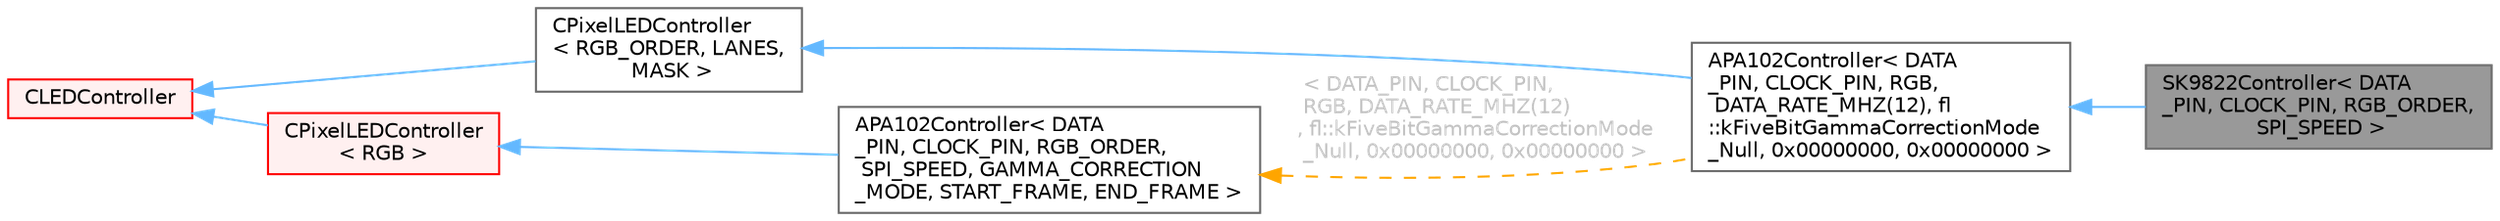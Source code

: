 digraph "SK9822Controller&lt; DATA_PIN, CLOCK_PIN, RGB_ORDER, SPI_SPEED &gt;"
{
 // LATEX_PDF_SIZE
  bgcolor="transparent";
  edge [fontname=Helvetica,fontsize=10,labelfontname=Helvetica,labelfontsize=10];
  node [fontname=Helvetica,fontsize=10,shape=box,height=0.2,width=0.4];
  rankdir="LR";
  Node1 [id="Node000001",label="SK9822Controller\< DATA\l_PIN, CLOCK_PIN, RGB_ORDER,\l SPI_SPEED \>",height=0.2,width=0.4,color="gray40", fillcolor="grey60", style="filled", fontcolor="black",tooltip="SK9822 controller class."];
  Node2 -> Node1 [id="edge1_Node000001_Node000002",dir="back",color="steelblue1",style="solid",tooltip=" "];
  Node2 [id="Node000002",label="APA102Controller\< DATA\l_PIN, CLOCK_PIN, RGB,\l DATA_RATE_MHZ(12), fl\l::kFiveBitGammaCorrectionMode\l_Null, 0x00000000, 0x00000000 \>",height=0.2,width=0.4,color="gray40", fillcolor="white", style="filled",URL="$df/d0d/group___clocked_chipsets.html",tooltip=" "];
  Node3 -> Node2 [id="edge2_Node000002_Node000003",dir="back",color="steelblue1",style="solid",tooltip=" "];
  Node3 [id="Node000003",label="CPixelLEDController\l\< RGB_ORDER, LANES,\l MASK \>",height=0.2,width=0.4,color="gray40", fillcolor="white", style="filled",URL="$d0/dc9/class_c_pixel_l_e_d_controller.html",tooltip="Template extension of the CLEDController class."];
  Node4 -> Node3 [id="edge3_Node000003_Node000004",dir="back",color="steelblue1",style="solid",tooltip=" "];
  Node4 [id="Node000004",label="CLEDController",height=0.2,width=0.4,color="red", fillcolor="#FFF0F0", style="filled",URL="$d6/d2c/class_c_l_e_d_controller.html",tooltip="Base definition for an LED controller."];
  Node5 -> Node2 [id="edge4_Node000002_Node000005",dir="back",color="orange",style="dashed",tooltip=" ",label=" \< DATA_PIN, CLOCK_PIN,\l RGB, DATA_RATE_MHZ(12)\l, fl::kFiveBitGammaCorrectionMode\l_Null, 0x00000000, 0x00000000 \>",fontcolor="grey" ];
  Node5 [id="Node000005",label="APA102Controller\< DATA\l_PIN, CLOCK_PIN, RGB_ORDER,\l SPI_SPEED, GAMMA_CORRECTION\l_MODE, START_FRAME, END_FRAME \>",height=0.2,width=0.4,color="gray40", fillcolor="white", style="filled",URL="$df/d0d/group___clocked_chipsets.html#d4/d96/class_a_p_a102_controller",tooltip="APA102 controller class."];
  Node6 -> Node5 [id="edge5_Node000005_Node000006",dir="back",color="steelblue1",style="solid",tooltip=" "];
  Node6 [id="Node000006",label="CPixelLEDController\l\< RGB \>",height=0.2,width=0.4,color="red", fillcolor="#FFF0F0", style="filled",URL="$d0/dc9/class_c_pixel_l_e_d_controller.html",tooltip=" "];
  Node4 -> Node6 [id="edge6_Node000006_Node000004",dir="back",color="steelblue1",style="solid",tooltip=" "];
}
